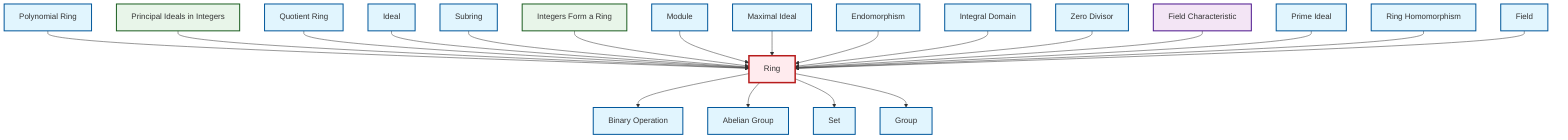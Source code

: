 graph TD
    classDef definition fill:#e1f5fe,stroke:#01579b,stroke-width:2px
    classDef theorem fill:#f3e5f5,stroke:#4a148c,stroke-width:2px
    classDef axiom fill:#fff3e0,stroke:#e65100,stroke-width:2px
    classDef example fill:#e8f5e9,stroke:#1b5e20,stroke-width:2px
    classDef current fill:#ffebee,stroke:#b71c1c,stroke-width:3px
    def-zero-divisor["Zero Divisor"]:::definition
    def-maximal-ideal["Maximal Ideal"]:::definition
    ex-principal-ideal["Principal Ideals in Integers"]:::example
    thm-field-characteristic["Field Characteristic"]:::theorem
    def-field["Field"]:::definition
    def-module["Module"]:::definition
    def-group["Group"]:::definition
    def-abelian-group["Abelian Group"]:::definition
    def-ring["Ring"]:::definition
    def-quotient-ring["Quotient Ring"]:::definition
    ex-integers-ring["Integers Form a Ring"]:::example
    def-prime-ideal["Prime Ideal"]:::definition
    def-subring["Subring"]:::definition
    def-ring-homomorphism["Ring Homomorphism"]:::definition
    def-endomorphism["Endomorphism"]:::definition
    def-polynomial-ring["Polynomial Ring"]:::definition
    def-integral-domain["Integral Domain"]:::definition
    def-ideal["Ideal"]:::definition
    def-set["Set"]:::definition
    def-binary-operation["Binary Operation"]:::definition
    def-polynomial-ring --> def-ring
    def-ring --> def-binary-operation
    def-ring --> def-abelian-group
    ex-principal-ideal --> def-ring
    def-quotient-ring --> def-ring
    def-ideal --> def-ring
    def-subring --> def-ring
    ex-integers-ring --> def-ring
    def-module --> def-ring
    def-ring --> def-set
    def-maximal-ideal --> def-ring
    def-endomorphism --> def-ring
    def-integral-domain --> def-ring
    def-zero-divisor --> def-ring
    thm-field-characteristic --> def-ring
    def-prime-ideal --> def-ring
    def-ring-homomorphism --> def-ring
    def-field --> def-ring
    def-ring --> def-group
    class def-ring current
